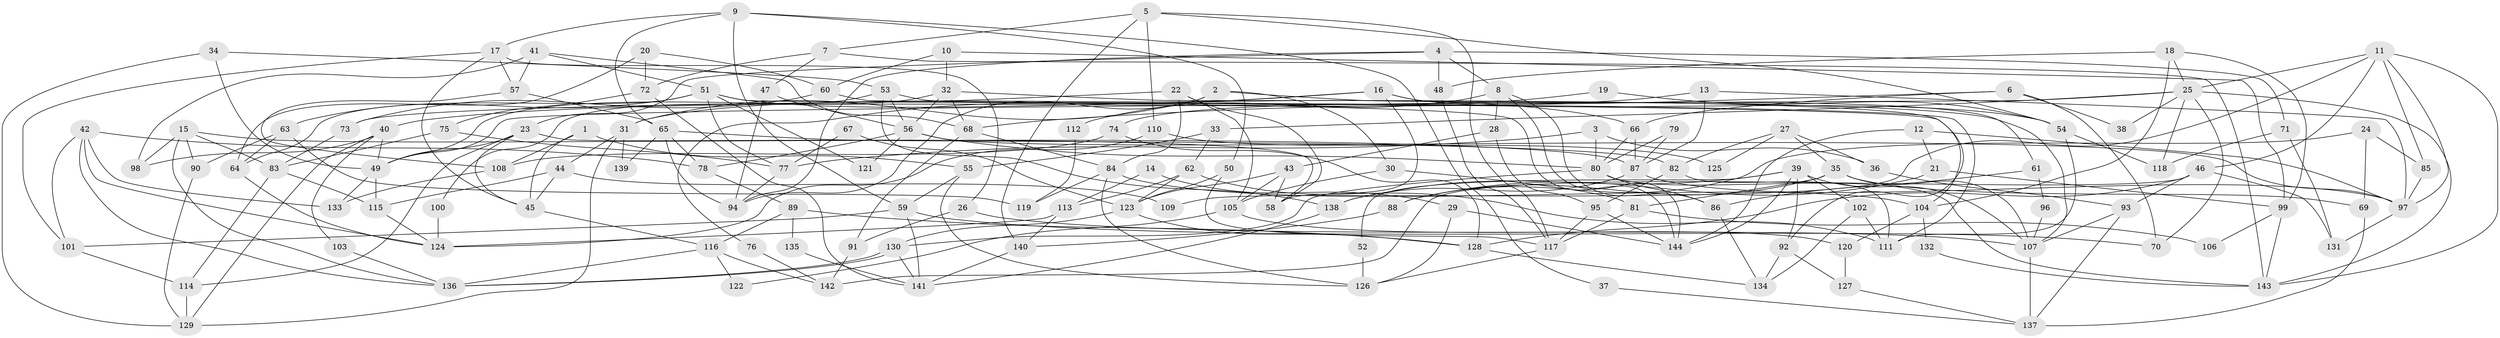 // coarse degree distribution, {3: 0.13829787234042554, 4: 0.20212765957446807, 6: 0.11702127659574468, 5: 0.14893617021276595, 8: 0.07446808510638298, 7: 0.09574468085106383, 10: 0.010638297872340425, 2: 0.14893617021276595, 9: 0.05319148936170213, 11: 0.010638297872340425}
// Generated by graph-tools (version 1.1) at 2025/52/02/27/25 19:52:07]
// undirected, 144 vertices, 288 edges
graph export_dot {
graph [start="1"]
  node [color=gray90,style=filled];
  1;
  2;
  3;
  4;
  5;
  6;
  7;
  8;
  9;
  10;
  11;
  12;
  13;
  14;
  15;
  16;
  17;
  18;
  19;
  20;
  21;
  22;
  23;
  24;
  25;
  26;
  27;
  28;
  29;
  30;
  31;
  32;
  33;
  34;
  35;
  36;
  37;
  38;
  39;
  40;
  41;
  42;
  43;
  44;
  45;
  46;
  47;
  48;
  49;
  50;
  51;
  52;
  53;
  54;
  55;
  56;
  57;
  58;
  59;
  60;
  61;
  62;
  63;
  64;
  65;
  66;
  67;
  68;
  69;
  70;
  71;
  72;
  73;
  74;
  75;
  76;
  77;
  78;
  79;
  80;
  81;
  82;
  83;
  84;
  85;
  86;
  87;
  88;
  89;
  90;
  91;
  92;
  93;
  94;
  95;
  96;
  97;
  98;
  99;
  100;
  101;
  102;
  103;
  104;
  105;
  106;
  107;
  108;
  109;
  110;
  111;
  112;
  113;
  114;
  115;
  116;
  117;
  118;
  119;
  120;
  121;
  122;
  123;
  124;
  125;
  126;
  127;
  128;
  129;
  130;
  131;
  132;
  133;
  134;
  135;
  136;
  137;
  138;
  139;
  140;
  141;
  142;
  143;
  144;
  1 -- 45;
  1 -- 55;
  1 -- 108;
  2 -- 94;
  2 -- 107;
  2 -- 30;
  2 -- 31;
  3 -- 77;
  3 -- 80;
  3 -- 36;
  4 -- 94;
  4 -- 8;
  4 -- 23;
  4 -- 48;
  4 -- 71;
  5 -- 140;
  5 -- 7;
  5 -- 54;
  5 -- 110;
  5 -- 117;
  6 -- 66;
  6 -- 70;
  6 -- 38;
  6 -- 68;
  7 -- 143;
  7 -- 47;
  7 -- 72;
  8 -- 86;
  8 -- 144;
  8 -- 28;
  8 -- 112;
  9 -- 17;
  9 -- 59;
  9 -- 37;
  9 -- 50;
  9 -- 65;
  10 -- 99;
  10 -- 60;
  10 -- 32;
  11 -- 97;
  11 -- 143;
  11 -- 25;
  11 -- 46;
  11 -- 85;
  11 -- 109;
  12 -- 97;
  12 -- 144;
  12 -- 21;
  13 -- 40;
  13 -- 97;
  13 -- 87;
  14 -- 29;
  14 -- 113;
  15 -- 136;
  15 -- 83;
  15 -- 87;
  15 -- 90;
  15 -- 98;
  16 -- 54;
  16 -- 31;
  16 -- 58;
  16 -- 61;
  16 -- 76;
  17 -- 101;
  17 -- 57;
  17 -- 26;
  17 -- 45;
  18 -- 48;
  18 -- 25;
  18 -- 99;
  18 -- 104;
  19 -- 54;
  19 -- 74;
  20 -- 60;
  20 -- 64;
  20 -- 72;
  21 -- 99;
  21 -- 88;
  22 -- 58;
  22 -- 84;
  22 -- 73;
  22 -- 105;
  23 -- 49;
  23 -- 45;
  23 -- 58;
  23 -- 114;
  24 -- 88;
  24 -- 85;
  24 -- 69;
  25 -- 49;
  25 -- 33;
  25 -- 38;
  25 -- 70;
  25 -- 118;
  25 -- 143;
  26 -- 107;
  26 -- 91;
  27 -- 82;
  27 -- 36;
  27 -- 35;
  27 -- 125;
  28 -- 43;
  28 -- 95;
  29 -- 126;
  29 -- 144;
  30 -- 81;
  30 -- 105;
  31 -- 129;
  31 -- 44;
  31 -- 139;
  32 -- 68;
  32 -- 49;
  32 -- 56;
  32 -- 92;
  33 -- 62;
  33 -- 55;
  34 -- 49;
  34 -- 129;
  34 -- 53;
  35 -- 69;
  35 -- 81;
  35 -- 88;
  35 -- 107;
  36 -- 93;
  37 -- 137;
  39 -- 144;
  39 -- 138;
  39 -- 52;
  39 -- 92;
  39 -- 102;
  39 -- 107;
  40 -- 49;
  40 -- 98;
  40 -- 103;
  40 -- 129;
  41 -- 51;
  41 -- 68;
  41 -- 57;
  41 -- 98;
  42 -- 136;
  42 -- 101;
  42 -- 78;
  42 -- 124;
  42 -- 133;
  43 -- 58;
  43 -- 105;
  43 -- 123;
  44 -- 45;
  44 -- 109;
  44 -- 115;
  45 -- 116;
  46 -- 128;
  46 -- 93;
  46 -- 131;
  46 -- 142;
  47 -- 56;
  47 -- 94;
  48 -- 117;
  49 -- 133;
  49 -- 115;
  50 -- 123;
  50 -- 117;
  51 -- 66;
  51 -- 104;
  51 -- 63;
  51 -- 64;
  51 -- 77;
  51 -- 121;
  52 -- 126;
  53 -- 138;
  53 -- 56;
  53 -- 100;
  53 -- 144;
  54 -- 118;
  54 -- 111;
  55 -- 126;
  55 -- 59;
  56 -- 78;
  56 -- 80;
  56 -- 97;
  56 -- 121;
  57 -- 65;
  57 -- 108;
  59 -- 141;
  59 -- 70;
  59 -- 101;
  60 -- 73;
  60 -- 111;
  61 -- 86;
  61 -- 96;
  62 -- 111;
  62 -- 123;
  62 -- 113;
  63 -- 64;
  63 -- 90;
  63 -- 119;
  64 -- 124;
  65 -- 78;
  65 -- 82;
  65 -- 94;
  65 -- 139;
  66 -- 87;
  66 -- 80;
  67 -- 77;
  67 -- 123;
  68 -- 91;
  68 -- 84;
  69 -- 137;
  71 -- 131;
  71 -- 118;
  72 -- 75;
  72 -- 141;
  73 -- 83;
  74 -- 128;
  74 -- 108;
  75 -- 83;
  75 -- 77;
  76 -- 142;
  77 -- 94;
  78 -- 89;
  79 -- 80;
  79 -- 87;
  80 -- 130;
  80 -- 86;
  80 -- 143;
  81 -- 117;
  81 -- 106;
  82 -- 95;
  82 -- 111;
  83 -- 114;
  83 -- 115;
  84 -- 104;
  84 -- 119;
  84 -- 126;
  85 -- 97;
  86 -- 134;
  87 -- 97;
  87 -- 138;
  88 -- 140;
  89 -- 128;
  89 -- 116;
  89 -- 135;
  90 -- 129;
  91 -- 142;
  92 -- 127;
  92 -- 134;
  93 -- 107;
  93 -- 137;
  95 -- 117;
  95 -- 144;
  96 -- 107;
  97 -- 131;
  99 -- 143;
  99 -- 106;
  100 -- 124;
  101 -- 114;
  102 -- 111;
  102 -- 134;
  103 -- 136;
  104 -- 120;
  104 -- 132;
  105 -- 120;
  105 -- 122;
  107 -- 137;
  108 -- 133;
  110 -- 124;
  110 -- 125;
  112 -- 119;
  113 -- 124;
  113 -- 140;
  114 -- 129;
  115 -- 124;
  116 -- 122;
  116 -- 136;
  116 -- 142;
  117 -- 126;
  120 -- 127;
  123 -- 130;
  123 -- 128;
  127 -- 137;
  128 -- 134;
  130 -- 141;
  130 -- 136;
  130 -- 136;
  132 -- 143;
  135 -- 141;
  138 -- 141;
  140 -- 141;
}
